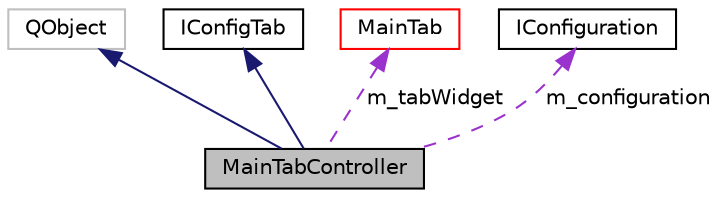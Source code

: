 digraph "MainTabController"
{
 // LATEX_PDF_SIZE
  edge [fontname="Helvetica",fontsize="10",labelfontname="Helvetica",labelfontsize="10"];
  node [fontname="Helvetica",fontsize="10",shape=record];
  Node1 [label="MainTabController",height=0.2,width=0.4,color="black", fillcolor="grey75", style="filled", fontcolor="black",tooltip=" "];
  Node2 -> Node1 [dir="back",color="midnightblue",fontsize="10",style="solid",fontname="Helvetica"];
  Node2 [label="QObject",height=0.2,width=0.4,color="grey75", fillcolor="white", style="filled",tooltip=" "];
  Node3 -> Node1 [dir="back",color="midnightblue",fontsize="10",style="solid",fontname="Helvetica"];
  Node3 [label="IConfigTab",height=0.2,width=0.4,color="black", fillcolor="white", style="filled",URL="$struct_i_config_tab.html",tooltip=" "];
  Node4 -> Node1 [dir="back",color="darkorchid3",fontsize="10",style="dashed",label=" m_tabWidget" ,fontname="Helvetica"];
  Node4 [label="MainTab",height=0.2,width=0.4,color="red", fillcolor="white", style="filled",URL="$class_main_tab.html",tooltip=" "];
  Node6 -> Node1 [dir="back",color="darkorchid3",fontsize="10",style="dashed",label=" m_configuration" ,fontname="Helvetica"];
  Node6 [label="IConfiguration",height=0.2,width=0.4,color="black", fillcolor="white", style="filled",URL="$struct_i_configuration.html",tooltip=" "];
}
